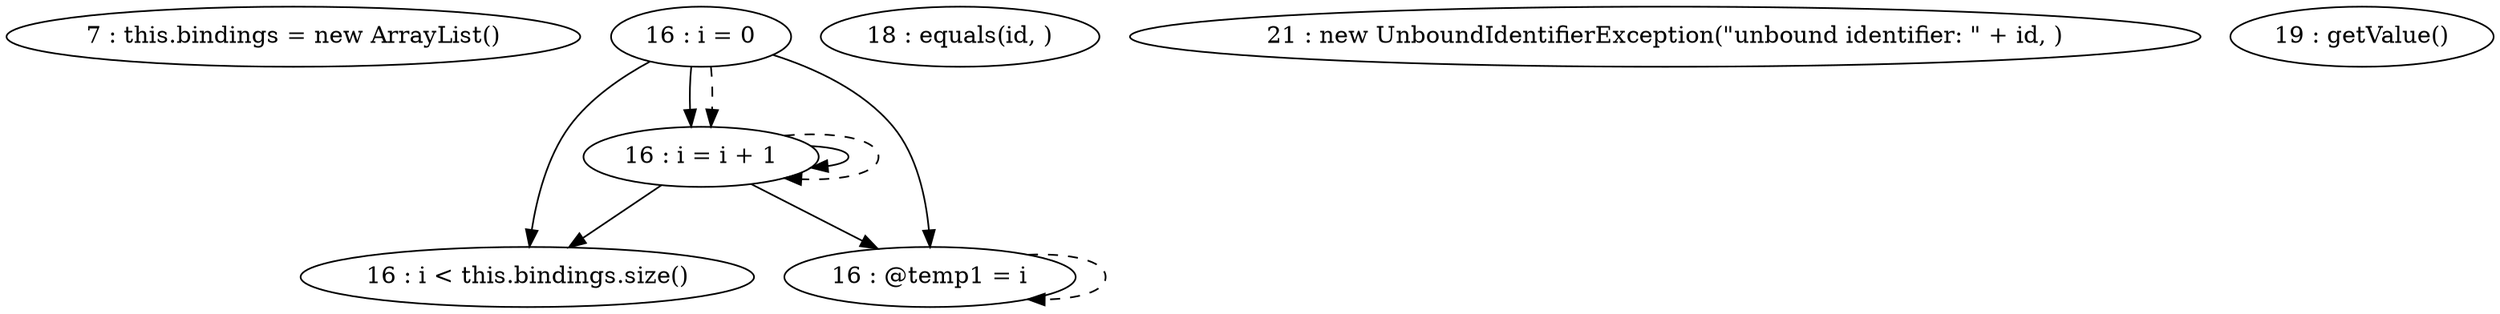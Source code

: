 digraph G {
"7 : this.bindings = new ArrayList()"
"16 : i = 0"
"16 : i = 0" -> "16 : i < this.bindings.size()"
"16 : i = 0" -> "16 : @temp1 = i"
"16 : i = 0" -> "16 : i = i + 1"
"16 : i = 0" -> "16 : i = i + 1" [style=dashed]
"16 : i < this.bindings.size()"
"18 : equals(id, )"
"21 : new UnboundIdentifierException(\"unbound identifier: \" + id, )"
"19 : getValue()"
"16 : @temp1 = i"
"16 : @temp1 = i" -> "16 : @temp1 = i" [style=dashed]
"16 : i = i + 1"
"16 : i = i + 1" -> "16 : i < this.bindings.size()"
"16 : i = i + 1" -> "16 : @temp1 = i"
"16 : i = i + 1" -> "16 : i = i + 1"
"16 : i = i + 1" -> "16 : i = i + 1" [style=dashed]
}